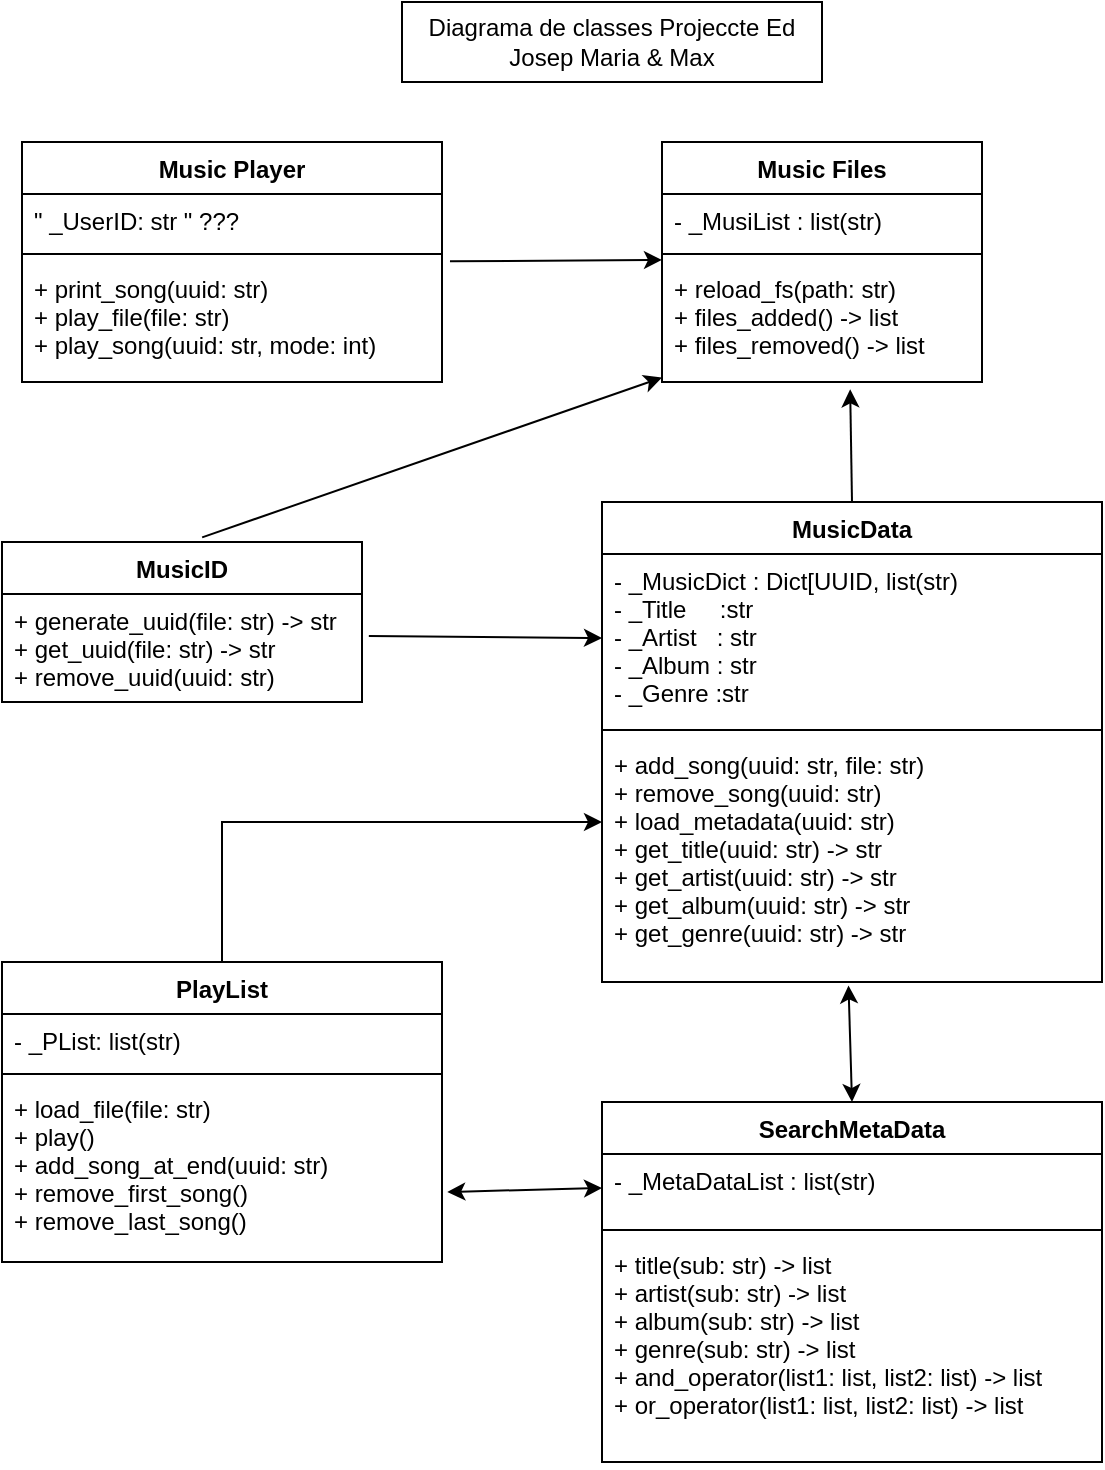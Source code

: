 <mxfile version="20.0.1" type="github">
  <diagram id="rZZEgmNn7v37TA5EiTW1" name="Page-1">
    <mxGraphModel dx="782" dy="418" grid="1" gridSize="10" guides="1" tooltips="1" connect="1" arrows="1" fold="1" page="1" pageScale="1" pageWidth="827" pageHeight="1169" math="0" shadow="0">
      <root>
        <mxCell id="0" />
        <mxCell id="1" parent="0" />
        <mxCell id="wd1_n3qcSnSMc675mwP9-1" value="Music Player" style="swimlane;fontStyle=1;align=center;verticalAlign=top;childLayout=stackLayout;horizontal=1;startSize=26;horizontalStack=0;resizeParent=1;resizeParentMax=0;resizeLast=0;collapsible=1;marginBottom=0;" vertex="1" parent="1">
          <mxGeometry x="100" y="80" width="210" height="120" as="geometry" />
        </mxCell>
        <mxCell id="wd1_n3qcSnSMc675mwP9-2" value="&quot; _UserID: str &quot; ???" style="text;strokeColor=none;fillColor=none;align=left;verticalAlign=top;spacingLeft=4;spacingRight=4;overflow=hidden;rotatable=0;points=[[0,0.5],[1,0.5]];portConstraint=eastwest;" vertex="1" parent="wd1_n3qcSnSMc675mwP9-1">
          <mxGeometry y="26" width="210" height="26" as="geometry" />
        </mxCell>
        <mxCell id="wd1_n3qcSnSMc675mwP9-3" value="" style="line;strokeWidth=1;fillColor=none;align=left;verticalAlign=middle;spacingTop=-1;spacingLeft=3;spacingRight=3;rotatable=0;labelPosition=right;points=[];portConstraint=eastwest;" vertex="1" parent="wd1_n3qcSnSMc675mwP9-1">
          <mxGeometry y="52" width="210" height="8" as="geometry" />
        </mxCell>
        <mxCell id="wd1_n3qcSnSMc675mwP9-4" value="+ print_song(uuid: str) &#xa;+ play_file(file: str)&#xa;+ play_song(uuid: str, mode: int) " style="text;strokeColor=none;fillColor=none;align=left;verticalAlign=top;spacingLeft=4;spacingRight=4;overflow=hidden;rotatable=0;points=[[0,0.5],[1,0.5]];portConstraint=eastwest;" vertex="1" parent="wd1_n3qcSnSMc675mwP9-1">
          <mxGeometry y="60" width="210" height="60" as="geometry" />
        </mxCell>
        <mxCell id="wd1_n3qcSnSMc675mwP9-8" value="Music Files" style="swimlane;fontStyle=1;align=center;verticalAlign=top;childLayout=stackLayout;horizontal=1;startSize=26;horizontalStack=0;resizeParent=1;resizeParentMax=0;resizeLast=0;collapsible=1;marginBottom=0;" vertex="1" parent="1">
          <mxGeometry x="420" y="80" width="160" height="120" as="geometry" />
        </mxCell>
        <mxCell id="wd1_n3qcSnSMc675mwP9-9" value="- _MusiList : list(str)" style="text;strokeColor=none;fillColor=none;align=left;verticalAlign=top;spacingLeft=4;spacingRight=4;overflow=hidden;rotatable=0;points=[[0,0.5],[1,0.5]];portConstraint=eastwest;" vertex="1" parent="wd1_n3qcSnSMc675mwP9-8">
          <mxGeometry y="26" width="160" height="26" as="geometry" />
        </mxCell>
        <mxCell id="wd1_n3qcSnSMc675mwP9-10" value="" style="line;strokeWidth=1;fillColor=none;align=left;verticalAlign=middle;spacingTop=-1;spacingLeft=3;spacingRight=3;rotatable=0;labelPosition=right;points=[];portConstraint=eastwest;" vertex="1" parent="wd1_n3qcSnSMc675mwP9-8">
          <mxGeometry y="52" width="160" height="8" as="geometry" />
        </mxCell>
        <mxCell id="wd1_n3qcSnSMc675mwP9-11" value="+ reload_fs(path: str) &#xa;+ files_added() -&gt; list &#xa;+ files_removed() -&gt; list" style="text;strokeColor=none;fillColor=none;align=left;verticalAlign=top;spacingLeft=4;spacingRight=4;overflow=hidden;rotatable=0;points=[[0,0.5],[1,0.5]];portConstraint=eastwest;" vertex="1" parent="wd1_n3qcSnSMc675mwP9-8">
          <mxGeometry y="60" width="160" height="60" as="geometry" />
        </mxCell>
        <mxCell id="wd1_n3qcSnSMc675mwP9-12" value="" style="endArrow=classic;html=1;rounded=0;entryX=0;entryY=-0.017;entryDx=0;entryDy=0;entryPerimeter=0;exitX=1.019;exitY=-0.006;exitDx=0;exitDy=0;exitPerimeter=0;" edge="1" parent="1" source="wd1_n3qcSnSMc675mwP9-4" target="wd1_n3qcSnSMc675mwP9-11">
          <mxGeometry width="50" height="50" relative="1" as="geometry">
            <mxPoint x="390" y="170" as="sourcePoint" />
            <mxPoint x="440" y="120" as="targetPoint" />
          </mxGeometry>
        </mxCell>
        <mxCell id="wd1_n3qcSnSMc675mwP9-13" value="MusicData" style="swimlane;fontStyle=1;align=center;verticalAlign=top;childLayout=stackLayout;horizontal=1;startSize=26;horizontalStack=0;resizeParent=1;resizeParentMax=0;resizeLast=0;collapsible=1;marginBottom=0;" vertex="1" parent="1">
          <mxGeometry x="390" y="260" width="250" height="240" as="geometry" />
        </mxCell>
        <mxCell id="wd1_n3qcSnSMc675mwP9-14" value="- _MusicDict : Dict[UUID, list(str)&#xa;- _Title     :str&#xa;- _Artist   : str&#xa;- _Album : str&#xa;- _Genre :str" style="text;strokeColor=none;fillColor=none;align=left;verticalAlign=top;spacingLeft=4;spacingRight=4;overflow=hidden;rotatable=0;points=[[0,0.5],[1,0.5]];portConstraint=eastwest;" vertex="1" parent="wd1_n3qcSnSMc675mwP9-13">
          <mxGeometry y="26" width="250" height="84" as="geometry" />
        </mxCell>
        <mxCell id="wd1_n3qcSnSMc675mwP9-15" value="" style="line;strokeWidth=1;fillColor=none;align=left;verticalAlign=middle;spacingTop=-1;spacingLeft=3;spacingRight=3;rotatable=0;labelPosition=right;points=[];portConstraint=eastwest;" vertex="1" parent="wd1_n3qcSnSMc675mwP9-13">
          <mxGeometry y="110" width="250" height="8" as="geometry" />
        </mxCell>
        <mxCell id="wd1_n3qcSnSMc675mwP9-16" value="+ add_song(uuid: str, file: str)&#xa;+ remove_song(uuid: str)&#xa;+ load_metadata(uuid: str)&#xa;+ get_title(uuid: str) -&gt; str&#xa;+ get_artist(uuid: str) -&gt; str&#xa;+ get_album(uuid: str) -&gt; str&#xa;+ get_genre(uuid: str) -&gt; str &#xa;" style="text;strokeColor=none;fillColor=none;align=left;verticalAlign=top;spacingLeft=4;spacingRight=4;overflow=hidden;rotatable=0;points=[[0,0.5],[1,0.5]];portConstraint=eastwest;" vertex="1" parent="wd1_n3qcSnSMc675mwP9-13">
          <mxGeometry y="118" width="250" height="122" as="geometry" />
        </mxCell>
        <mxCell id="wd1_n3qcSnSMc675mwP9-17" value="MusicID" style="swimlane;fontStyle=1;align=center;verticalAlign=top;childLayout=stackLayout;horizontal=1;startSize=26;horizontalStack=0;resizeParent=1;resizeParentMax=0;resizeLast=0;collapsible=1;marginBottom=0;" vertex="1" parent="1">
          <mxGeometry x="90" y="280" width="180" height="80" as="geometry" />
        </mxCell>
        <mxCell id="wd1_n3qcSnSMc675mwP9-20" value="+ generate_uuid(file: str) -&gt; str&#xa;+ get_uuid(file: str) -&gt; str&#xa;+ remove_uuid(uuid: str)  " style="text;strokeColor=none;fillColor=none;align=left;verticalAlign=top;spacingLeft=4;spacingRight=4;overflow=hidden;rotatable=0;points=[[0,0.5],[1,0.5]];portConstraint=eastwest;" vertex="1" parent="wd1_n3qcSnSMc675mwP9-17">
          <mxGeometry y="26" width="180" height="54" as="geometry" />
        </mxCell>
        <mxCell id="wd1_n3qcSnSMc675mwP9-21" value="PlayList" style="swimlane;fontStyle=1;align=center;verticalAlign=top;childLayout=stackLayout;horizontal=1;startSize=26;horizontalStack=0;resizeParent=1;resizeParentMax=0;resizeLast=0;collapsible=1;marginBottom=0;" vertex="1" parent="1">
          <mxGeometry x="90" y="490" width="220" height="150" as="geometry" />
        </mxCell>
        <mxCell id="wd1_n3qcSnSMc675mwP9-22" value="- _PList: list(str)" style="text;strokeColor=none;fillColor=none;align=left;verticalAlign=top;spacingLeft=4;spacingRight=4;overflow=hidden;rotatable=0;points=[[0,0.5],[1,0.5]];portConstraint=eastwest;" vertex="1" parent="wd1_n3qcSnSMc675mwP9-21">
          <mxGeometry y="26" width="220" height="26" as="geometry" />
        </mxCell>
        <mxCell id="wd1_n3qcSnSMc675mwP9-23" value="" style="line;strokeWidth=1;fillColor=none;align=left;verticalAlign=middle;spacingTop=-1;spacingLeft=3;spacingRight=3;rotatable=0;labelPosition=right;points=[];portConstraint=eastwest;" vertex="1" parent="wd1_n3qcSnSMc675mwP9-21">
          <mxGeometry y="52" width="220" height="8" as="geometry" />
        </mxCell>
        <mxCell id="wd1_n3qcSnSMc675mwP9-24" value="+ load_file(file: str)&#xa;+ play() &#xa;+ add_song_at_end(uuid: str)&#xa;+ remove_first_song()&#xa;+ remove_last_song() &#xa;" style="text;strokeColor=none;fillColor=none;align=left;verticalAlign=top;spacingLeft=4;spacingRight=4;overflow=hidden;rotatable=0;points=[[0,0.5],[1,0.5]];portConstraint=eastwest;" vertex="1" parent="wd1_n3qcSnSMc675mwP9-21">
          <mxGeometry y="60" width="220" height="90" as="geometry" />
        </mxCell>
        <mxCell id="wd1_n3qcSnSMc675mwP9-25" value="SearchMetaData" style="swimlane;fontStyle=1;align=center;verticalAlign=top;childLayout=stackLayout;horizontal=1;startSize=26;horizontalStack=0;resizeParent=1;resizeParentMax=0;resizeLast=0;collapsible=1;marginBottom=0;" vertex="1" parent="1">
          <mxGeometry x="390" y="560" width="250" height="180" as="geometry" />
        </mxCell>
        <mxCell id="wd1_n3qcSnSMc675mwP9-26" value="- _MetaDataList : list(str)" style="text;strokeColor=none;fillColor=none;align=left;verticalAlign=top;spacingLeft=4;spacingRight=4;overflow=hidden;rotatable=0;points=[[0,0.5],[1,0.5]];portConstraint=eastwest;" vertex="1" parent="wd1_n3qcSnSMc675mwP9-25">
          <mxGeometry y="26" width="250" height="34" as="geometry" />
        </mxCell>
        <mxCell id="wd1_n3qcSnSMc675mwP9-27" value="" style="line;strokeWidth=1;fillColor=none;align=left;verticalAlign=middle;spacingTop=-1;spacingLeft=3;spacingRight=3;rotatable=0;labelPosition=right;points=[];portConstraint=eastwest;" vertex="1" parent="wd1_n3qcSnSMc675mwP9-25">
          <mxGeometry y="60" width="250" height="8" as="geometry" />
        </mxCell>
        <mxCell id="wd1_n3qcSnSMc675mwP9-28" value="+ title(sub: str) -&gt; list&#xa;+ artist(sub: str) -&gt; list&#xa;+ album(sub: str) -&gt; list&#xa;+ genre(sub: str) -&gt; list&#xa;+ and_operator(list1: list, list2: list) -&gt; list&#xa;+ or_operator(list1: list, list2: list) -&gt; list &#xa;" style="text;strokeColor=none;fillColor=none;align=left;verticalAlign=top;spacingLeft=4;spacingRight=4;overflow=hidden;rotatable=0;points=[[0,0.5],[1,0.5]];portConstraint=eastwest;" vertex="1" parent="wd1_n3qcSnSMc675mwP9-25">
          <mxGeometry y="68" width="250" height="112" as="geometry" />
        </mxCell>
        <mxCell id="wd1_n3qcSnSMc675mwP9-29" value="" style="endArrow=classic;html=1;rounded=0;exitX=0.556;exitY=-0.029;exitDx=0;exitDy=0;exitPerimeter=0;" edge="1" parent="1" source="wd1_n3qcSnSMc675mwP9-17" target="wd1_n3qcSnSMc675mwP9-11">
          <mxGeometry width="50" height="50" relative="1" as="geometry">
            <mxPoint x="340" y="170" as="sourcePoint" />
            <mxPoint x="390" y="120" as="targetPoint" />
          </mxGeometry>
        </mxCell>
        <mxCell id="wd1_n3qcSnSMc675mwP9-30" value="" style="endArrow=classic;html=1;rounded=0;exitX=1.019;exitY=0.389;exitDx=0;exitDy=0;exitPerimeter=0;entryX=0;entryY=0.5;entryDx=0;entryDy=0;" edge="1" parent="1" source="wd1_n3qcSnSMc675mwP9-20" target="wd1_n3qcSnSMc675mwP9-14">
          <mxGeometry width="50" height="50" relative="1" as="geometry">
            <mxPoint x="340" y="270" as="sourcePoint" />
            <mxPoint x="390" y="220" as="targetPoint" />
          </mxGeometry>
        </mxCell>
        <mxCell id="wd1_n3qcSnSMc675mwP9-31" value="" style="endArrow=classic;html=1;rounded=0;exitX=0.5;exitY=0;exitDx=0;exitDy=0;entryX=0.588;entryY=1.061;entryDx=0;entryDy=0;entryPerimeter=0;" edge="1" parent="1" source="wd1_n3qcSnSMc675mwP9-13" target="wd1_n3qcSnSMc675mwP9-11">
          <mxGeometry width="50" height="50" relative="1" as="geometry">
            <mxPoint x="340" y="270" as="sourcePoint" />
            <mxPoint x="390" y="220" as="targetPoint" />
          </mxGeometry>
        </mxCell>
        <mxCell id="wd1_n3qcSnSMc675mwP9-32" value="" style="endArrow=classic;html=1;rounded=0;exitX=0.5;exitY=0;exitDx=0;exitDy=0;" edge="1" parent="1" source="wd1_n3qcSnSMc675mwP9-21">
          <mxGeometry width="50" height="50" relative="1" as="geometry">
            <mxPoint x="340" y="470" as="sourcePoint" />
            <mxPoint x="390" y="420" as="targetPoint" />
            <Array as="points">
              <mxPoint x="200" y="420" />
            </Array>
          </mxGeometry>
        </mxCell>
        <mxCell id="wd1_n3qcSnSMc675mwP9-33" value="" style="endArrow=classic;startArrow=classic;html=1;rounded=0;exitX=0.5;exitY=0;exitDx=0;exitDy=0;entryX=0.493;entryY=1.014;entryDx=0;entryDy=0;entryPerimeter=0;" edge="1" parent="1" source="wd1_n3qcSnSMc675mwP9-25" target="wd1_n3qcSnSMc675mwP9-16">
          <mxGeometry width="50" height="50" relative="1" as="geometry">
            <mxPoint x="340" y="470" as="sourcePoint" />
            <mxPoint x="515" y="510" as="targetPoint" />
          </mxGeometry>
        </mxCell>
        <mxCell id="wd1_n3qcSnSMc675mwP9-34" value="" style="endArrow=classic;startArrow=classic;html=1;rounded=0;exitX=1.012;exitY=0.611;exitDx=0;exitDy=0;exitPerimeter=0;entryX=0;entryY=0.5;entryDx=0;entryDy=0;" edge="1" parent="1" source="wd1_n3qcSnSMc675mwP9-24" target="wd1_n3qcSnSMc675mwP9-26">
          <mxGeometry width="50" height="50" relative="1" as="geometry">
            <mxPoint x="340" y="670" as="sourcePoint" />
            <mxPoint x="390" y="620" as="targetPoint" />
          </mxGeometry>
        </mxCell>
        <mxCell id="wd1_n3qcSnSMc675mwP9-35" value="Diagrama de classes Projeccte Ed&lt;br&gt;Josep Maria &amp;amp; Max" style="rounded=0;whiteSpace=wrap;html=1;" vertex="1" parent="1">
          <mxGeometry x="290" y="10" width="210" height="40" as="geometry" />
        </mxCell>
      </root>
    </mxGraphModel>
  </diagram>
</mxfile>
